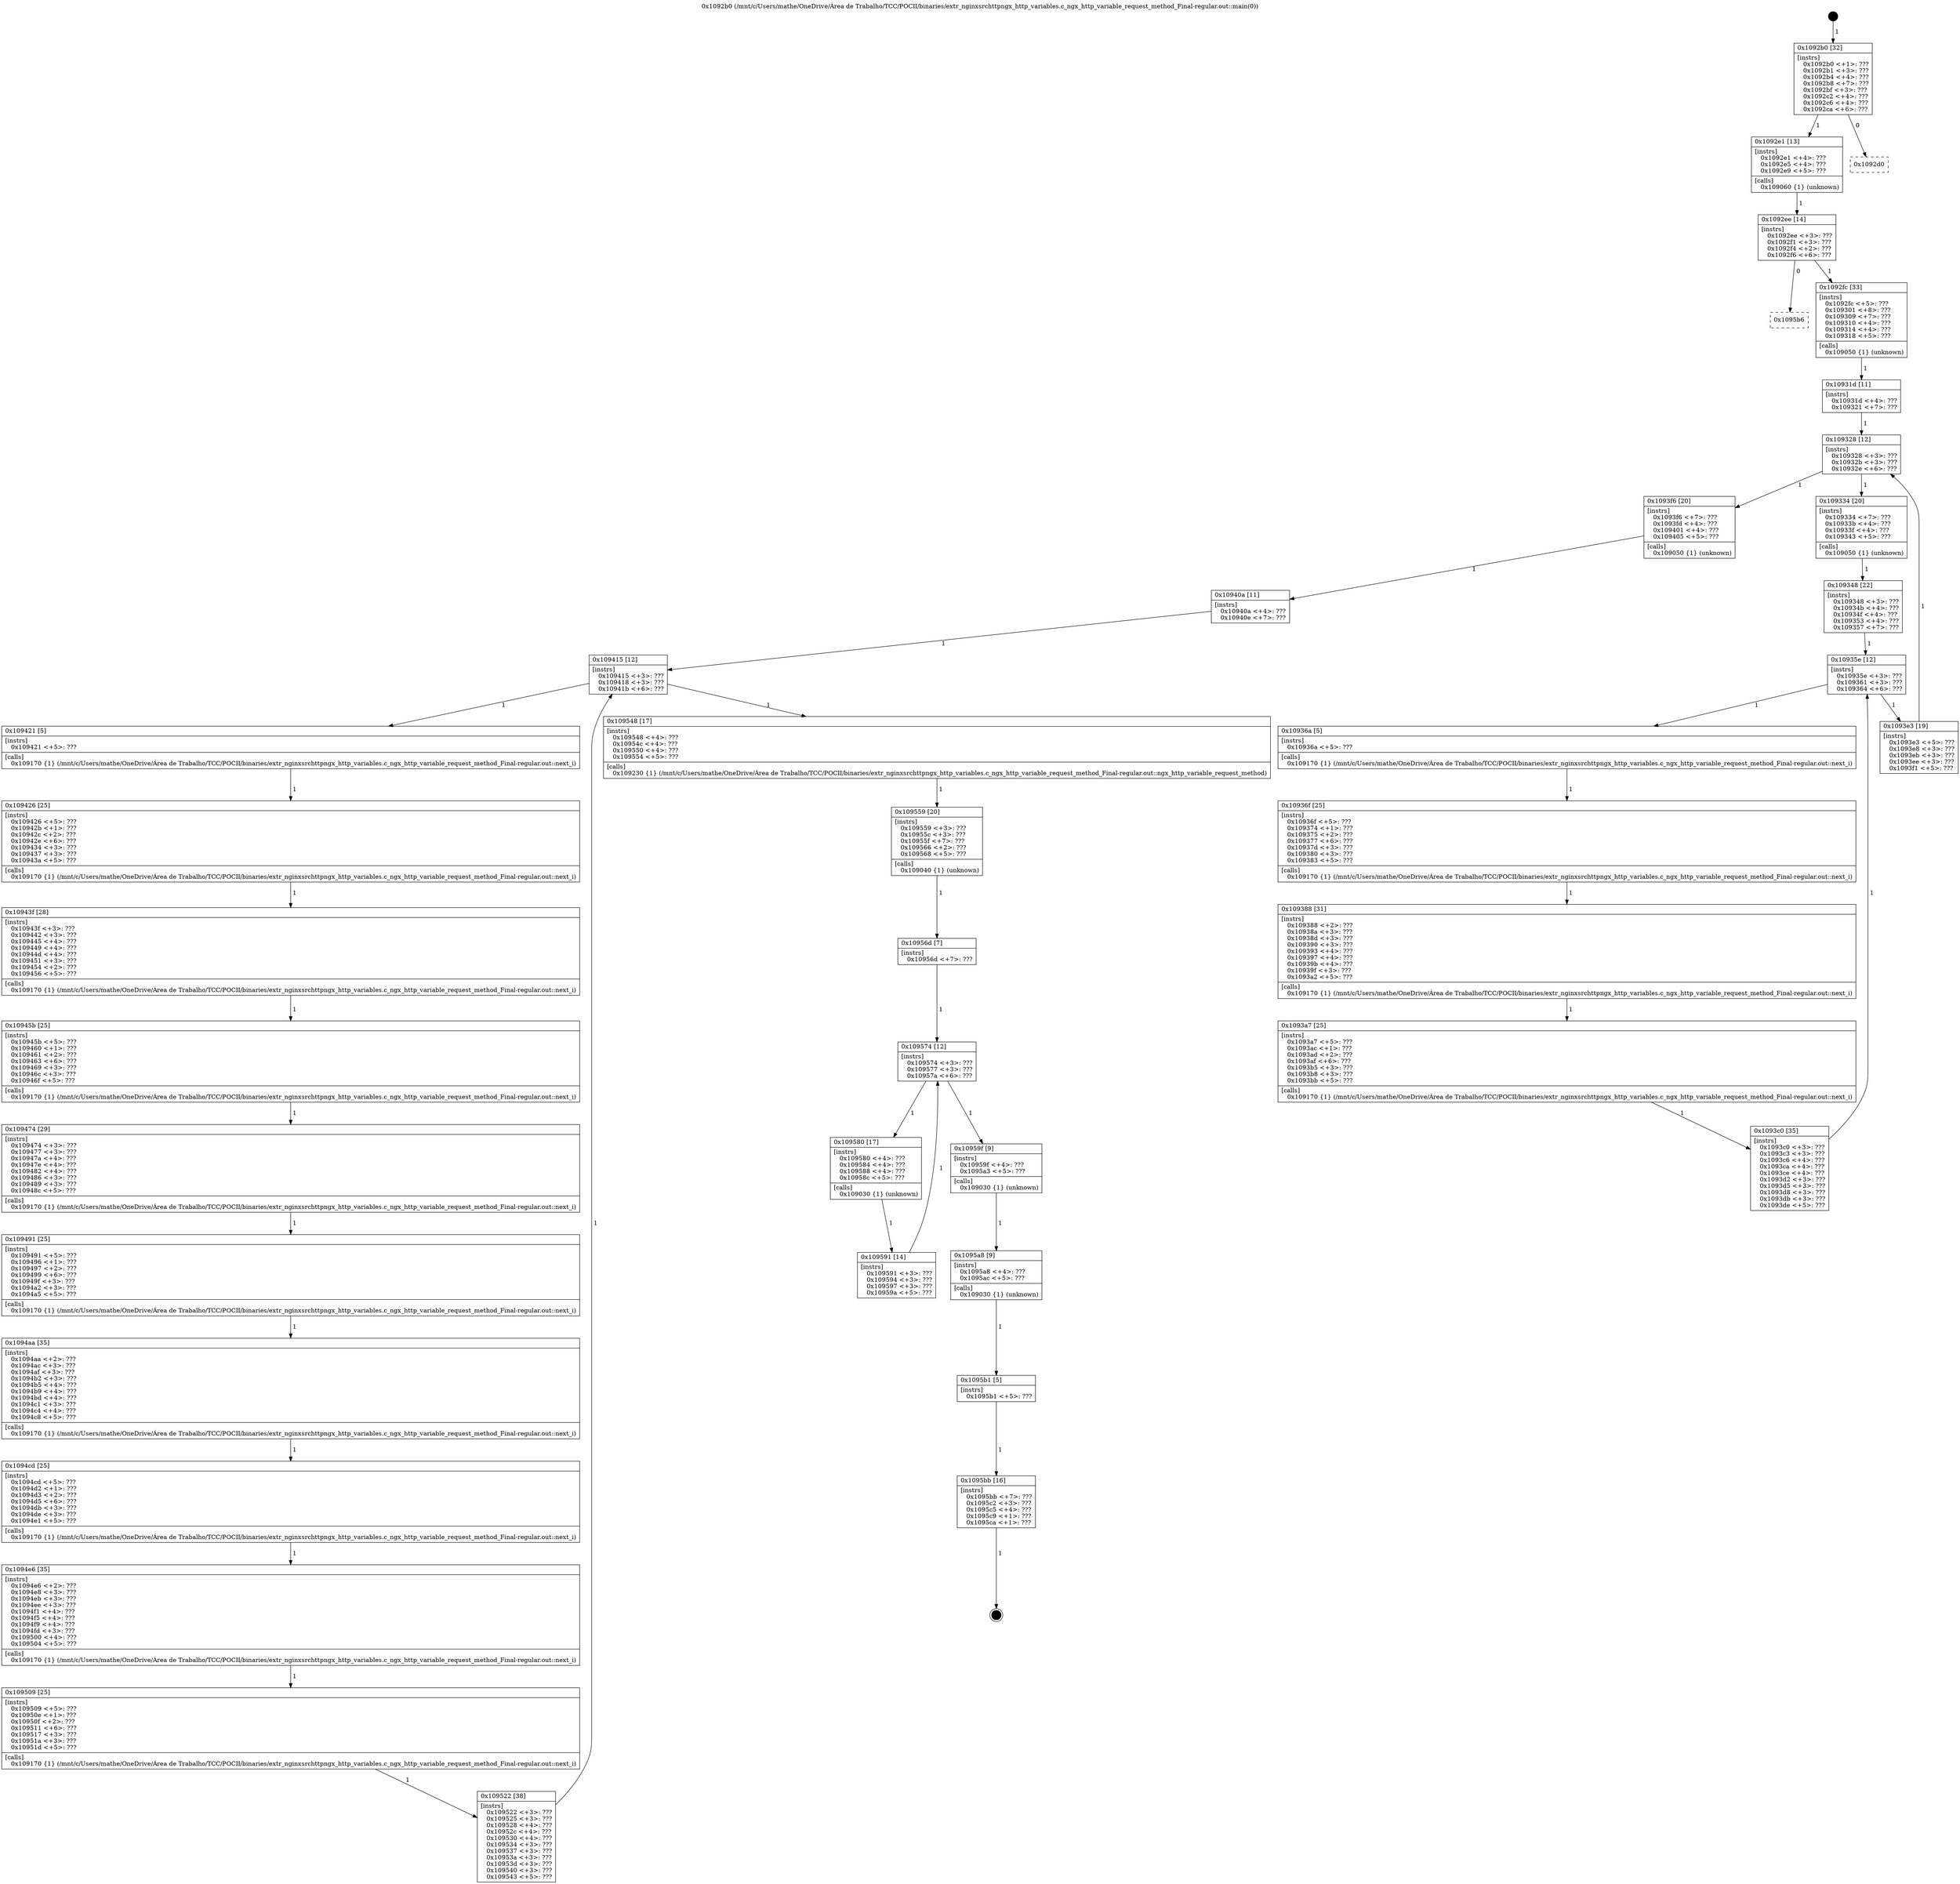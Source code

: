 digraph "0x1092b0" {
  label = "0x1092b0 (/mnt/c/Users/mathe/OneDrive/Área de Trabalho/TCC/POCII/binaries/extr_nginxsrchttpngx_http_variables.c_ngx_http_variable_request_method_Final-regular.out::main(0))"
  labelloc = "t"
  node[shape=record]

  Entry [label="",width=0.3,height=0.3,shape=circle,fillcolor=black,style=filled]
  "0x1092b0" [label="{
     0x1092b0 [32]\l
     | [instrs]\l
     &nbsp;&nbsp;0x1092b0 \<+1\>: ???\l
     &nbsp;&nbsp;0x1092b1 \<+3\>: ???\l
     &nbsp;&nbsp;0x1092b4 \<+4\>: ???\l
     &nbsp;&nbsp;0x1092b8 \<+7\>: ???\l
     &nbsp;&nbsp;0x1092bf \<+3\>: ???\l
     &nbsp;&nbsp;0x1092c2 \<+4\>: ???\l
     &nbsp;&nbsp;0x1092c6 \<+4\>: ???\l
     &nbsp;&nbsp;0x1092ca \<+6\>: ???\l
  }"]
  "0x1092e1" [label="{
     0x1092e1 [13]\l
     | [instrs]\l
     &nbsp;&nbsp;0x1092e1 \<+4\>: ???\l
     &nbsp;&nbsp;0x1092e5 \<+4\>: ???\l
     &nbsp;&nbsp;0x1092e9 \<+5\>: ???\l
     | [calls]\l
     &nbsp;&nbsp;0x109060 \{1\} (unknown)\l
  }"]
  "0x1092d0" [label="{
     0x1092d0\l
  }", style=dashed]
  "0x1092ee" [label="{
     0x1092ee [14]\l
     | [instrs]\l
     &nbsp;&nbsp;0x1092ee \<+3\>: ???\l
     &nbsp;&nbsp;0x1092f1 \<+3\>: ???\l
     &nbsp;&nbsp;0x1092f4 \<+2\>: ???\l
     &nbsp;&nbsp;0x1092f6 \<+6\>: ???\l
  }"]
  "0x1095b6" [label="{
     0x1095b6\l
  }", style=dashed]
  "0x1092fc" [label="{
     0x1092fc [33]\l
     | [instrs]\l
     &nbsp;&nbsp;0x1092fc \<+5\>: ???\l
     &nbsp;&nbsp;0x109301 \<+8\>: ???\l
     &nbsp;&nbsp;0x109309 \<+7\>: ???\l
     &nbsp;&nbsp;0x109310 \<+4\>: ???\l
     &nbsp;&nbsp;0x109314 \<+4\>: ???\l
     &nbsp;&nbsp;0x109318 \<+5\>: ???\l
     | [calls]\l
     &nbsp;&nbsp;0x109050 \{1\} (unknown)\l
  }"]
  Exit [label="",width=0.3,height=0.3,shape=circle,fillcolor=black,style=filled,peripheries=2]
  "0x109328" [label="{
     0x109328 [12]\l
     | [instrs]\l
     &nbsp;&nbsp;0x109328 \<+3\>: ???\l
     &nbsp;&nbsp;0x10932b \<+3\>: ???\l
     &nbsp;&nbsp;0x10932e \<+6\>: ???\l
  }"]
  "0x1093f6" [label="{
     0x1093f6 [20]\l
     | [instrs]\l
     &nbsp;&nbsp;0x1093f6 \<+7\>: ???\l
     &nbsp;&nbsp;0x1093fd \<+4\>: ???\l
     &nbsp;&nbsp;0x109401 \<+4\>: ???\l
     &nbsp;&nbsp;0x109405 \<+5\>: ???\l
     | [calls]\l
     &nbsp;&nbsp;0x109050 \{1\} (unknown)\l
  }"]
  "0x109334" [label="{
     0x109334 [20]\l
     | [instrs]\l
     &nbsp;&nbsp;0x109334 \<+7\>: ???\l
     &nbsp;&nbsp;0x10933b \<+4\>: ???\l
     &nbsp;&nbsp;0x10933f \<+4\>: ???\l
     &nbsp;&nbsp;0x109343 \<+5\>: ???\l
     | [calls]\l
     &nbsp;&nbsp;0x109050 \{1\} (unknown)\l
  }"]
  "0x10935e" [label="{
     0x10935e [12]\l
     | [instrs]\l
     &nbsp;&nbsp;0x10935e \<+3\>: ???\l
     &nbsp;&nbsp;0x109361 \<+3\>: ???\l
     &nbsp;&nbsp;0x109364 \<+6\>: ???\l
  }"]
  "0x1093e3" [label="{
     0x1093e3 [19]\l
     | [instrs]\l
     &nbsp;&nbsp;0x1093e3 \<+5\>: ???\l
     &nbsp;&nbsp;0x1093e8 \<+3\>: ???\l
     &nbsp;&nbsp;0x1093eb \<+3\>: ???\l
     &nbsp;&nbsp;0x1093ee \<+3\>: ???\l
     &nbsp;&nbsp;0x1093f1 \<+5\>: ???\l
  }"]
  "0x10936a" [label="{
     0x10936a [5]\l
     | [instrs]\l
     &nbsp;&nbsp;0x10936a \<+5\>: ???\l
     | [calls]\l
     &nbsp;&nbsp;0x109170 \{1\} (/mnt/c/Users/mathe/OneDrive/Área de Trabalho/TCC/POCII/binaries/extr_nginxsrchttpngx_http_variables.c_ngx_http_variable_request_method_Final-regular.out::next_i)\l
  }"]
  "0x10936f" [label="{
     0x10936f [25]\l
     | [instrs]\l
     &nbsp;&nbsp;0x10936f \<+5\>: ???\l
     &nbsp;&nbsp;0x109374 \<+1\>: ???\l
     &nbsp;&nbsp;0x109375 \<+2\>: ???\l
     &nbsp;&nbsp;0x109377 \<+6\>: ???\l
     &nbsp;&nbsp;0x10937d \<+3\>: ???\l
     &nbsp;&nbsp;0x109380 \<+3\>: ???\l
     &nbsp;&nbsp;0x109383 \<+5\>: ???\l
     | [calls]\l
     &nbsp;&nbsp;0x109170 \{1\} (/mnt/c/Users/mathe/OneDrive/Área de Trabalho/TCC/POCII/binaries/extr_nginxsrchttpngx_http_variables.c_ngx_http_variable_request_method_Final-regular.out::next_i)\l
  }"]
  "0x109388" [label="{
     0x109388 [31]\l
     | [instrs]\l
     &nbsp;&nbsp;0x109388 \<+2\>: ???\l
     &nbsp;&nbsp;0x10938a \<+3\>: ???\l
     &nbsp;&nbsp;0x10938d \<+3\>: ???\l
     &nbsp;&nbsp;0x109390 \<+3\>: ???\l
     &nbsp;&nbsp;0x109393 \<+4\>: ???\l
     &nbsp;&nbsp;0x109397 \<+4\>: ???\l
     &nbsp;&nbsp;0x10939b \<+4\>: ???\l
     &nbsp;&nbsp;0x10939f \<+3\>: ???\l
     &nbsp;&nbsp;0x1093a2 \<+5\>: ???\l
     | [calls]\l
     &nbsp;&nbsp;0x109170 \{1\} (/mnt/c/Users/mathe/OneDrive/Área de Trabalho/TCC/POCII/binaries/extr_nginxsrchttpngx_http_variables.c_ngx_http_variable_request_method_Final-regular.out::next_i)\l
  }"]
  "0x1093a7" [label="{
     0x1093a7 [25]\l
     | [instrs]\l
     &nbsp;&nbsp;0x1093a7 \<+5\>: ???\l
     &nbsp;&nbsp;0x1093ac \<+1\>: ???\l
     &nbsp;&nbsp;0x1093ad \<+2\>: ???\l
     &nbsp;&nbsp;0x1093af \<+6\>: ???\l
     &nbsp;&nbsp;0x1093b5 \<+3\>: ???\l
     &nbsp;&nbsp;0x1093b8 \<+3\>: ???\l
     &nbsp;&nbsp;0x1093bb \<+5\>: ???\l
     | [calls]\l
     &nbsp;&nbsp;0x109170 \{1\} (/mnt/c/Users/mathe/OneDrive/Área de Trabalho/TCC/POCII/binaries/extr_nginxsrchttpngx_http_variables.c_ngx_http_variable_request_method_Final-regular.out::next_i)\l
  }"]
  "0x1093c0" [label="{
     0x1093c0 [35]\l
     | [instrs]\l
     &nbsp;&nbsp;0x1093c0 \<+3\>: ???\l
     &nbsp;&nbsp;0x1093c3 \<+3\>: ???\l
     &nbsp;&nbsp;0x1093c6 \<+4\>: ???\l
     &nbsp;&nbsp;0x1093ca \<+4\>: ???\l
     &nbsp;&nbsp;0x1093ce \<+4\>: ???\l
     &nbsp;&nbsp;0x1093d2 \<+3\>: ???\l
     &nbsp;&nbsp;0x1093d5 \<+3\>: ???\l
     &nbsp;&nbsp;0x1093d8 \<+3\>: ???\l
     &nbsp;&nbsp;0x1093db \<+3\>: ???\l
     &nbsp;&nbsp;0x1093de \<+5\>: ???\l
  }"]
  "0x109348" [label="{
     0x109348 [22]\l
     | [instrs]\l
     &nbsp;&nbsp;0x109348 \<+3\>: ???\l
     &nbsp;&nbsp;0x10934b \<+4\>: ???\l
     &nbsp;&nbsp;0x10934f \<+4\>: ???\l
     &nbsp;&nbsp;0x109353 \<+4\>: ???\l
     &nbsp;&nbsp;0x109357 \<+7\>: ???\l
  }"]
  "0x1095bb" [label="{
     0x1095bb [16]\l
     | [instrs]\l
     &nbsp;&nbsp;0x1095bb \<+7\>: ???\l
     &nbsp;&nbsp;0x1095c2 \<+3\>: ???\l
     &nbsp;&nbsp;0x1095c5 \<+4\>: ???\l
     &nbsp;&nbsp;0x1095c9 \<+1\>: ???\l
     &nbsp;&nbsp;0x1095ca \<+1\>: ???\l
  }"]
  "0x10931d" [label="{
     0x10931d [11]\l
     | [instrs]\l
     &nbsp;&nbsp;0x10931d \<+4\>: ???\l
     &nbsp;&nbsp;0x109321 \<+7\>: ???\l
  }"]
  "0x109415" [label="{
     0x109415 [12]\l
     | [instrs]\l
     &nbsp;&nbsp;0x109415 \<+3\>: ???\l
     &nbsp;&nbsp;0x109418 \<+3\>: ???\l
     &nbsp;&nbsp;0x10941b \<+6\>: ???\l
  }"]
  "0x109548" [label="{
     0x109548 [17]\l
     | [instrs]\l
     &nbsp;&nbsp;0x109548 \<+4\>: ???\l
     &nbsp;&nbsp;0x10954c \<+4\>: ???\l
     &nbsp;&nbsp;0x109550 \<+4\>: ???\l
     &nbsp;&nbsp;0x109554 \<+5\>: ???\l
     | [calls]\l
     &nbsp;&nbsp;0x109230 \{1\} (/mnt/c/Users/mathe/OneDrive/Área de Trabalho/TCC/POCII/binaries/extr_nginxsrchttpngx_http_variables.c_ngx_http_variable_request_method_Final-regular.out::ngx_http_variable_request_method)\l
  }"]
  "0x109421" [label="{
     0x109421 [5]\l
     | [instrs]\l
     &nbsp;&nbsp;0x109421 \<+5\>: ???\l
     | [calls]\l
     &nbsp;&nbsp;0x109170 \{1\} (/mnt/c/Users/mathe/OneDrive/Área de Trabalho/TCC/POCII/binaries/extr_nginxsrchttpngx_http_variables.c_ngx_http_variable_request_method_Final-regular.out::next_i)\l
  }"]
  "0x109426" [label="{
     0x109426 [25]\l
     | [instrs]\l
     &nbsp;&nbsp;0x109426 \<+5\>: ???\l
     &nbsp;&nbsp;0x10942b \<+1\>: ???\l
     &nbsp;&nbsp;0x10942c \<+2\>: ???\l
     &nbsp;&nbsp;0x10942e \<+6\>: ???\l
     &nbsp;&nbsp;0x109434 \<+3\>: ???\l
     &nbsp;&nbsp;0x109437 \<+3\>: ???\l
     &nbsp;&nbsp;0x10943a \<+5\>: ???\l
     | [calls]\l
     &nbsp;&nbsp;0x109170 \{1\} (/mnt/c/Users/mathe/OneDrive/Área de Trabalho/TCC/POCII/binaries/extr_nginxsrchttpngx_http_variables.c_ngx_http_variable_request_method_Final-regular.out::next_i)\l
  }"]
  "0x10943f" [label="{
     0x10943f [28]\l
     | [instrs]\l
     &nbsp;&nbsp;0x10943f \<+3\>: ???\l
     &nbsp;&nbsp;0x109442 \<+3\>: ???\l
     &nbsp;&nbsp;0x109445 \<+4\>: ???\l
     &nbsp;&nbsp;0x109449 \<+4\>: ???\l
     &nbsp;&nbsp;0x10944d \<+4\>: ???\l
     &nbsp;&nbsp;0x109451 \<+3\>: ???\l
     &nbsp;&nbsp;0x109454 \<+2\>: ???\l
     &nbsp;&nbsp;0x109456 \<+5\>: ???\l
     | [calls]\l
     &nbsp;&nbsp;0x109170 \{1\} (/mnt/c/Users/mathe/OneDrive/Área de Trabalho/TCC/POCII/binaries/extr_nginxsrchttpngx_http_variables.c_ngx_http_variable_request_method_Final-regular.out::next_i)\l
  }"]
  "0x10945b" [label="{
     0x10945b [25]\l
     | [instrs]\l
     &nbsp;&nbsp;0x10945b \<+5\>: ???\l
     &nbsp;&nbsp;0x109460 \<+1\>: ???\l
     &nbsp;&nbsp;0x109461 \<+2\>: ???\l
     &nbsp;&nbsp;0x109463 \<+6\>: ???\l
     &nbsp;&nbsp;0x109469 \<+3\>: ???\l
     &nbsp;&nbsp;0x10946c \<+3\>: ???\l
     &nbsp;&nbsp;0x10946f \<+5\>: ???\l
     | [calls]\l
     &nbsp;&nbsp;0x109170 \{1\} (/mnt/c/Users/mathe/OneDrive/Área de Trabalho/TCC/POCII/binaries/extr_nginxsrchttpngx_http_variables.c_ngx_http_variable_request_method_Final-regular.out::next_i)\l
  }"]
  "0x109474" [label="{
     0x109474 [29]\l
     | [instrs]\l
     &nbsp;&nbsp;0x109474 \<+3\>: ???\l
     &nbsp;&nbsp;0x109477 \<+3\>: ???\l
     &nbsp;&nbsp;0x10947a \<+4\>: ???\l
     &nbsp;&nbsp;0x10947e \<+4\>: ???\l
     &nbsp;&nbsp;0x109482 \<+4\>: ???\l
     &nbsp;&nbsp;0x109486 \<+3\>: ???\l
     &nbsp;&nbsp;0x109489 \<+3\>: ???\l
     &nbsp;&nbsp;0x10948c \<+5\>: ???\l
     | [calls]\l
     &nbsp;&nbsp;0x109170 \{1\} (/mnt/c/Users/mathe/OneDrive/Área de Trabalho/TCC/POCII/binaries/extr_nginxsrchttpngx_http_variables.c_ngx_http_variable_request_method_Final-regular.out::next_i)\l
  }"]
  "0x109491" [label="{
     0x109491 [25]\l
     | [instrs]\l
     &nbsp;&nbsp;0x109491 \<+5\>: ???\l
     &nbsp;&nbsp;0x109496 \<+1\>: ???\l
     &nbsp;&nbsp;0x109497 \<+2\>: ???\l
     &nbsp;&nbsp;0x109499 \<+6\>: ???\l
     &nbsp;&nbsp;0x10949f \<+3\>: ???\l
     &nbsp;&nbsp;0x1094a2 \<+3\>: ???\l
     &nbsp;&nbsp;0x1094a5 \<+5\>: ???\l
     | [calls]\l
     &nbsp;&nbsp;0x109170 \{1\} (/mnt/c/Users/mathe/OneDrive/Área de Trabalho/TCC/POCII/binaries/extr_nginxsrchttpngx_http_variables.c_ngx_http_variable_request_method_Final-regular.out::next_i)\l
  }"]
  "0x1094aa" [label="{
     0x1094aa [35]\l
     | [instrs]\l
     &nbsp;&nbsp;0x1094aa \<+2\>: ???\l
     &nbsp;&nbsp;0x1094ac \<+3\>: ???\l
     &nbsp;&nbsp;0x1094af \<+3\>: ???\l
     &nbsp;&nbsp;0x1094b2 \<+3\>: ???\l
     &nbsp;&nbsp;0x1094b5 \<+4\>: ???\l
     &nbsp;&nbsp;0x1094b9 \<+4\>: ???\l
     &nbsp;&nbsp;0x1094bd \<+4\>: ???\l
     &nbsp;&nbsp;0x1094c1 \<+3\>: ???\l
     &nbsp;&nbsp;0x1094c4 \<+4\>: ???\l
     &nbsp;&nbsp;0x1094c8 \<+5\>: ???\l
     | [calls]\l
     &nbsp;&nbsp;0x109170 \{1\} (/mnt/c/Users/mathe/OneDrive/Área de Trabalho/TCC/POCII/binaries/extr_nginxsrchttpngx_http_variables.c_ngx_http_variable_request_method_Final-regular.out::next_i)\l
  }"]
  "0x1094cd" [label="{
     0x1094cd [25]\l
     | [instrs]\l
     &nbsp;&nbsp;0x1094cd \<+5\>: ???\l
     &nbsp;&nbsp;0x1094d2 \<+1\>: ???\l
     &nbsp;&nbsp;0x1094d3 \<+2\>: ???\l
     &nbsp;&nbsp;0x1094d5 \<+6\>: ???\l
     &nbsp;&nbsp;0x1094db \<+3\>: ???\l
     &nbsp;&nbsp;0x1094de \<+3\>: ???\l
     &nbsp;&nbsp;0x1094e1 \<+5\>: ???\l
     | [calls]\l
     &nbsp;&nbsp;0x109170 \{1\} (/mnt/c/Users/mathe/OneDrive/Área de Trabalho/TCC/POCII/binaries/extr_nginxsrchttpngx_http_variables.c_ngx_http_variable_request_method_Final-regular.out::next_i)\l
  }"]
  "0x1094e6" [label="{
     0x1094e6 [35]\l
     | [instrs]\l
     &nbsp;&nbsp;0x1094e6 \<+2\>: ???\l
     &nbsp;&nbsp;0x1094e8 \<+3\>: ???\l
     &nbsp;&nbsp;0x1094eb \<+3\>: ???\l
     &nbsp;&nbsp;0x1094ee \<+3\>: ???\l
     &nbsp;&nbsp;0x1094f1 \<+4\>: ???\l
     &nbsp;&nbsp;0x1094f5 \<+4\>: ???\l
     &nbsp;&nbsp;0x1094f9 \<+4\>: ???\l
     &nbsp;&nbsp;0x1094fd \<+3\>: ???\l
     &nbsp;&nbsp;0x109500 \<+4\>: ???\l
     &nbsp;&nbsp;0x109504 \<+5\>: ???\l
     | [calls]\l
     &nbsp;&nbsp;0x109170 \{1\} (/mnt/c/Users/mathe/OneDrive/Área de Trabalho/TCC/POCII/binaries/extr_nginxsrchttpngx_http_variables.c_ngx_http_variable_request_method_Final-regular.out::next_i)\l
  }"]
  "0x109509" [label="{
     0x109509 [25]\l
     | [instrs]\l
     &nbsp;&nbsp;0x109509 \<+5\>: ???\l
     &nbsp;&nbsp;0x10950e \<+1\>: ???\l
     &nbsp;&nbsp;0x10950f \<+2\>: ???\l
     &nbsp;&nbsp;0x109511 \<+6\>: ???\l
     &nbsp;&nbsp;0x109517 \<+3\>: ???\l
     &nbsp;&nbsp;0x10951a \<+3\>: ???\l
     &nbsp;&nbsp;0x10951d \<+5\>: ???\l
     | [calls]\l
     &nbsp;&nbsp;0x109170 \{1\} (/mnt/c/Users/mathe/OneDrive/Área de Trabalho/TCC/POCII/binaries/extr_nginxsrchttpngx_http_variables.c_ngx_http_variable_request_method_Final-regular.out::next_i)\l
  }"]
  "0x109522" [label="{
     0x109522 [38]\l
     | [instrs]\l
     &nbsp;&nbsp;0x109522 \<+3\>: ???\l
     &nbsp;&nbsp;0x109525 \<+3\>: ???\l
     &nbsp;&nbsp;0x109528 \<+4\>: ???\l
     &nbsp;&nbsp;0x10952c \<+4\>: ???\l
     &nbsp;&nbsp;0x109530 \<+4\>: ???\l
     &nbsp;&nbsp;0x109534 \<+3\>: ???\l
     &nbsp;&nbsp;0x109537 \<+3\>: ???\l
     &nbsp;&nbsp;0x10953a \<+3\>: ???\l
     &nbsp;&nbsp;0x10953d \<+3\>: ???\l
     &nbsp;&nbsp;0x109540 \<+3\>: ???\l
     &nbsp;&nbsp;0x109543 \<+5\>: ???\l
  }"]
  "0x10940a" [label="{
     0x10940a [11]\l
     | [instrs]\l
     &nbsp;&nbsp;0x10940a \<+4\>: ???\l
     &nbsp;&nbsp;0x10940e \<+7\>: ???\l
  }"]
  "0x109559" [label="{
     0x109559 [20]\l
     | [instrs]\l
     &nbsp;&nbsp;0x109559 \<+3\>: ???\l
     &nbsp;&nbsp;0x10955c \<+3\>: ???\l
     &nbsp;&nbsp;0x10955f \<+7\>: ???\l
     &nbsp;&nbsp;0x109566 \<+2\>: ???\l
     &nbsp;&nbsp;0x109568 \<+5\>: ???\l
     | [calls]\l
     &nbsp;&nbsp;0x109040 \{1\} (unknown)\l
  }"]
  "0x109574" [label="{
     0x109574 [12]\l
     | [instrs]\l
     &nbsp;&nbsp;0x109574 \<+3\>: ???\l
     &nbsp;&nbsp;0x109577 \<+3\>: ???\l
     &nbsp;&nbsp;0x10957a \<+6\>: ???\l
  }"]
  "0x10959f" [label="{
     0x10959f [9]\l
     | [instrs]\l
     &nbsp;&nbsp;0x10959f \<+4\>: ???\l
     &nbsp;&nbsp;0x1095a3 \<+5\>: ???\l
     | [calls]\l
     &nbsp;&nbsp;0x109030 \{1\} (unknown)\l
  }"]
  "0x109580" [label="{
     0x109580 [17]\l
     | [instrs]\l
     &nbsp;&nbsp;0x109580 \<+4\>: ???\l
     &nbsp;&nbsp;0x109584 \<+4\>: ???\l
     &nbsp;&nbsp;0x109588 \<+4\>: ???\l
     &nbsp;&nbsp;0x10958c \<+5\>: ???\l
     | [calls]\l
     &nbsp;&nbsp;0x109030 \{1\} (unknown)\l
  }"]
  "0x109591" [label="{
     0x109591 [14]\l
     | [instrs]\l
     &nbsp;&nbsp;0x109591 \<+3\>: ???\l
     &nbsp;&nbsp;0x109594 \<+3\>: ???\l
     &nbsp;&nbsp;0x109597 \<+3\>: ???\l
     &nbsp;&nbsp;0x10959a \<+5\>: ???\l
  }"]
  "0x10956d" [label="{
     0x10956d [7]\l
     | [instrs]\l
     &nbsp;&nbsp;0x10956d \<+7\>: ???\l
  }"]
  "0x1095a8" [label="{
     0x1095a8 [9]\l
     | [instrs]\l
     &nbsp;&nbsp;0x1095a8 \<+4\>: ???\l
     &nbsp;&nbsp;0x1095ac \<+5\>: ???\l
     | [calls]\l
     &nbsp;&nbsp;0x109030 \{1\} (unknown)\l
  }"]
  "0x1095b1" [label="{
     0x1095b1 [5]\l
     | [instrs]\l
     &nbsp;&nbsp;0x1095b1 \<+5\>: ???\l
  }"]
  Entry -> "0x1092b0" [label=" 1"]
  "0x1092b0" -> "0x1092e1" [label=" 1"]
  "0x1092b0" -> "0x1092d0" [label=" 0"]
  "0x1092e1" -> "0x1092ee" [label=" 1"]
  "0x1092ee" -> "0x1095b6" [label=" 0"]
  "0x1092ee" -> "0x1092fc" [label=" 1"]
  "0x1095bb" -> Exit [label=" 1"]
  "0x1092fc" -> "0x10931d" [label=" 1"]
  "0x109328" -> "0x1093f6" [label=" 1"]
  "0x109328" -> "0x109334" [label=" 1"]
  "0x109334" -> "0x109348" [label=" 1"]
  "0x10935e" -> "0x1093e3" [label=" 1"]
  "0x10935e" -> "0x10936a" [label=" 1"]
  "0x10936a" -> "0x10936f" [label=" 1"]
  "0x10936f" -> "0x109388" [label=" 1"]
  "0x109388" -> "0x1093a7" [label=" 1"]
  "0x1093a7" -> "0x1093c0" [label=" 1"]
  "0x109348" -> "0x10935e" [label=" 1"]
  "0x1093c0" -> "0x10935e" [label=" 1"]
  "0x1095b1" -> "0x1095bb" [label=" 1"]
  "0x10931d" -> "0x109328" [label=" 1"]
  "0x1093e3" -> "0x109328" [label=" 1"]
  "0x1093f6" -> "0x10940a" [label=" 1"]
  "0x109415" -> "0x109548" [label=" 1"]
  "0x109415" -> "0x109421" [label=" 1"]
  "0x109421" -> "0x109426" [label=" 1"]
  "0x109426" -> "0x10943f" [label=" 1"]
  "0x10943f" -> "0x10945b" [label=" 1"]
  "0x10945b" -> "0x109474" [label=" 1"]
  "0x109474" -> "0x109491" [label=" 1"]
  "0x109491" -> "0x1094aa" [label=" 1"]
  "0x1094aa" -> "0x1094cd" [label=" 1"]
  "0x1094cd" -> "0x1094e6" [label=" 1"]
  "0x1094e6" -> "0x109509" [label=" 1"]
  "0x109509" -> "0x109522" [label=" 1"]
  "0x10940a" -> "0x109415" [label=" 1"]
  "0x109522" -> "0x109415" [label=" 1"]
  "0x109548" -> "0x109559" [label=" 1"]
  "0x109559" -> "0x10956d" [label=" 1"]
  "0x109574" -> "0x10959f" [label=" 1"]
  "0x109574" -> "0x109580" [label=" 1"]
  "0x109580" -> "0x109591" [label=" 1"]
  "0x10956d" -> "0x109574" [label=" 1"]
  "0x109591" -> "0x109574" [label=" 1"]
  "0x10959f" -> "0x1095a8" [label=" 1"]
  "0x1095a8" -> "0x1095b1" [label=" 1"]
}
